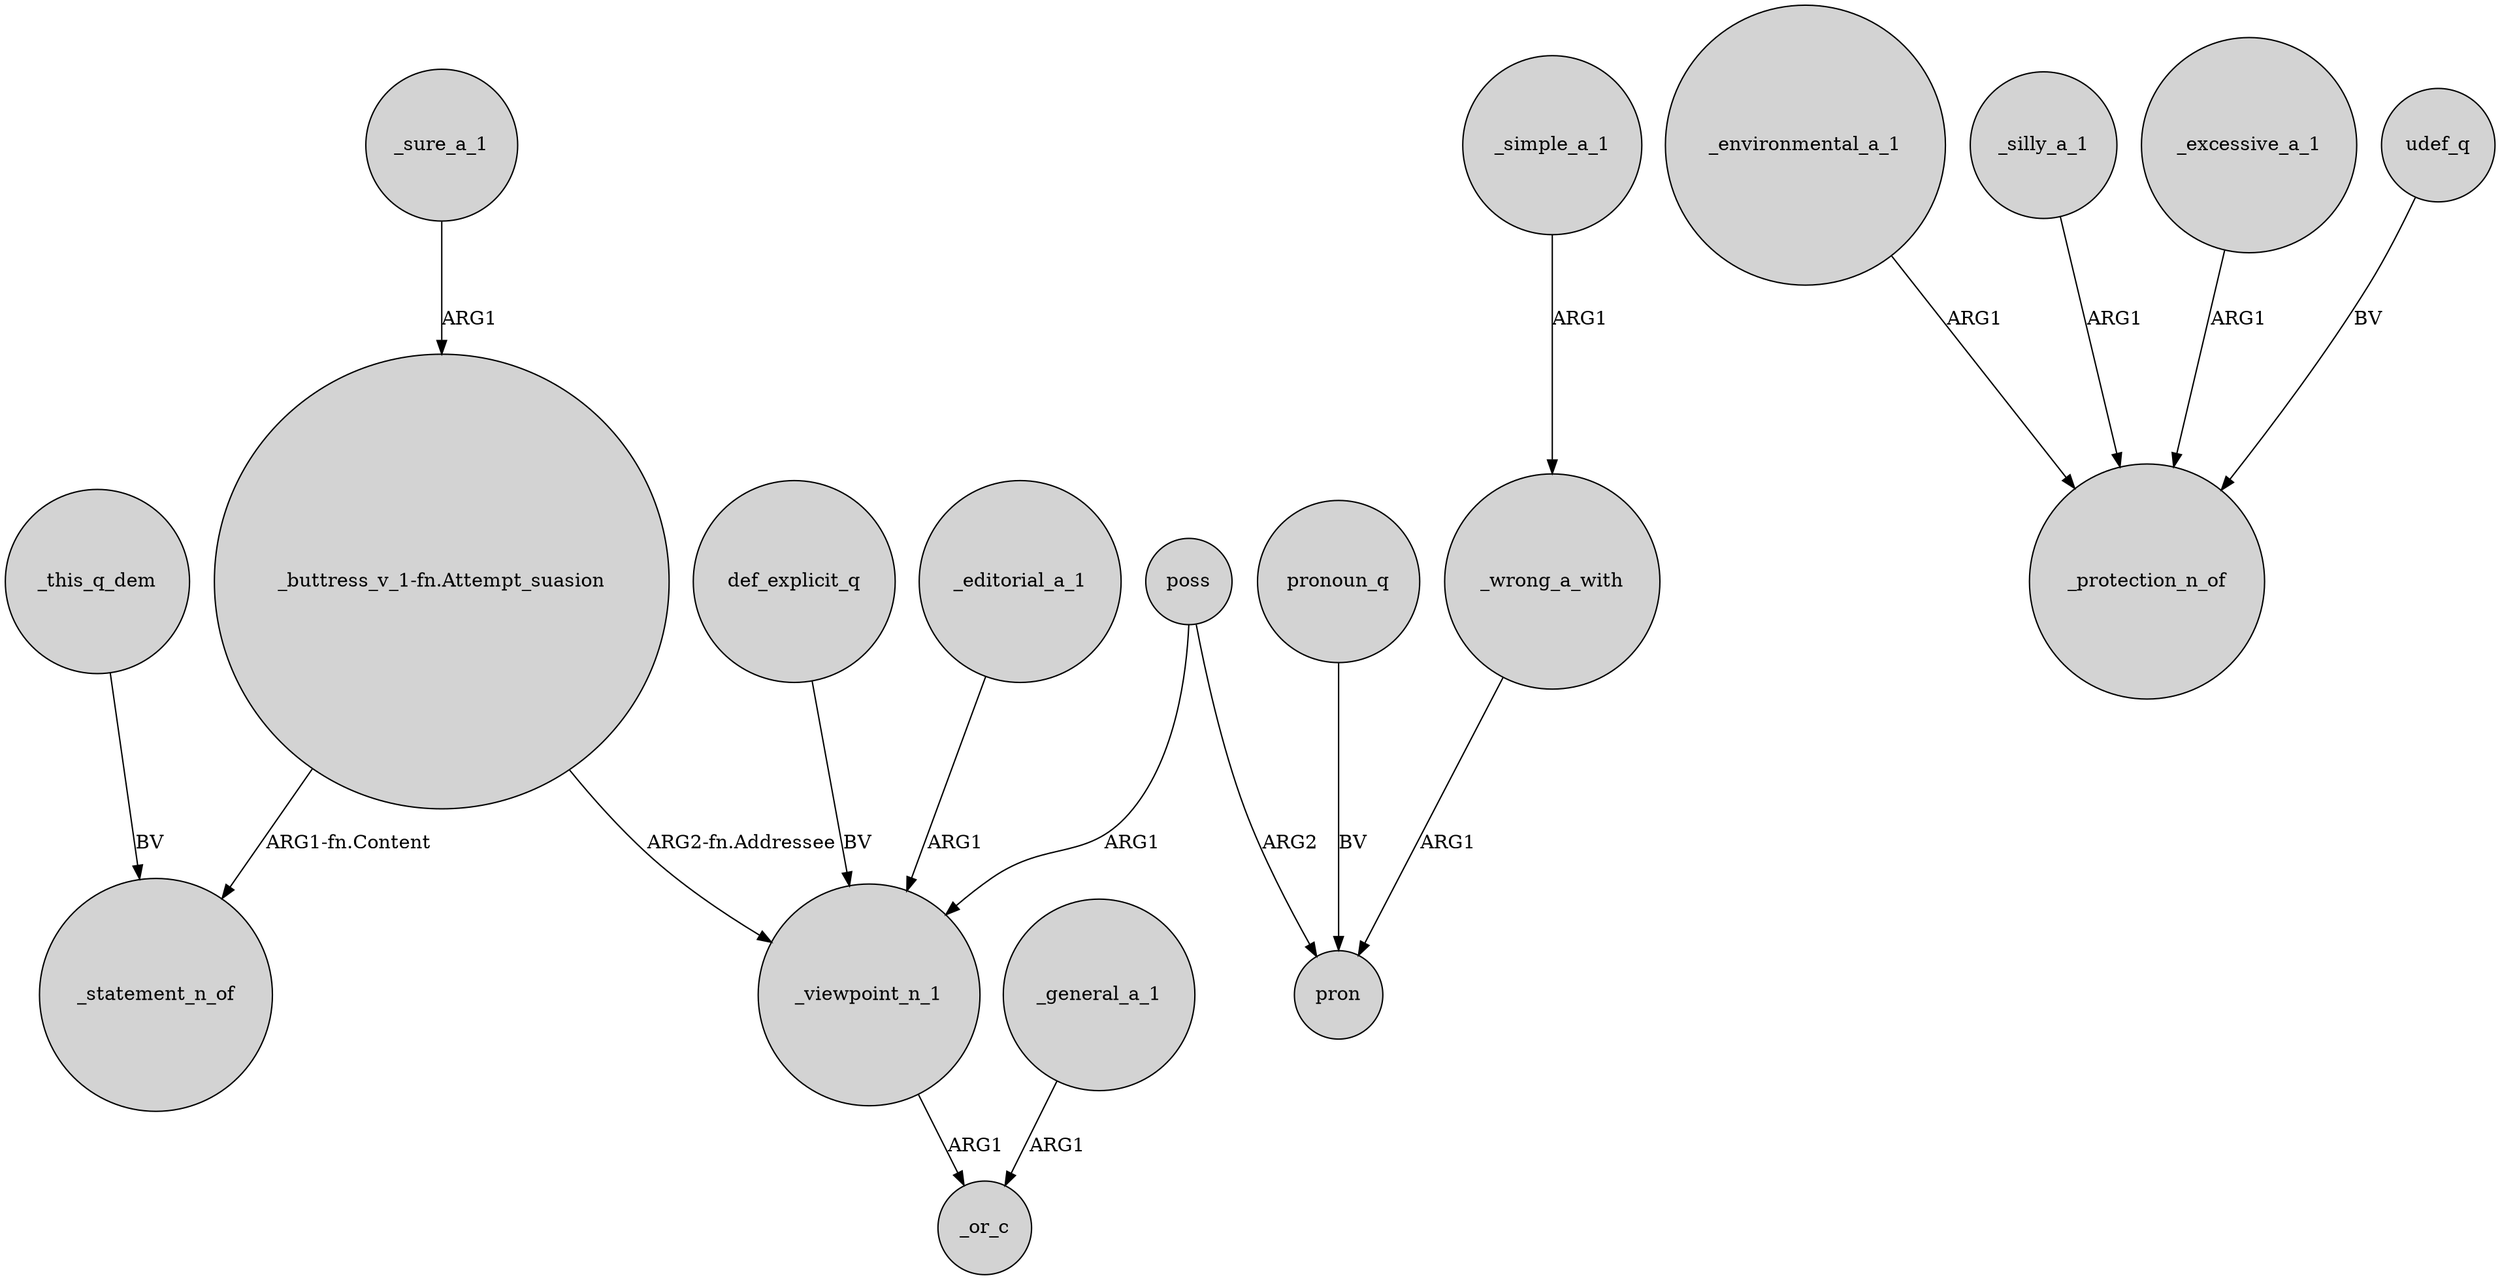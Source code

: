 digraph {
	node [shape=circle style=filled]
	_wrong_a_with -> pron [label=ARG1]
	_environmental_a_1 -> _protection_n_of [label=ARG1]
	poss -> _viewpoint_n_1 [label=ARG1]
	"_buttress_v_1-fn.Attempt_suasion" -> _statement_n_of [label="ARG1-fn.Content"]
	_this_q_dem -> _statement_n_of [label=BV]
	_viewpoint_n_1 -> _or_c [label=ARG1]
	_simple_a_1 -> _wrong_a_with [label=ARG1]
	def_explicit_q -> _viewpoint_n_1 [label=BV]
	_silly_a_1 -> _protection_n_of [label=ARG1]
	_editorial_a_1 -> _viewpoint_n_1 [label=ARG1]
	_general_a_1 -> _or_c [label=ARG1]
	"_buttress_v_1-fn.Attempt_suasion" -> _viewpoint_n_1 [label="ARG2-fn.Addressee"]
	_excessive_a_1 -> _protection_n_of [label=ARG1]
	pronoun_q -> pron [label=BV]
	_sure_a_1 -> "_buttress_v_1-fn.Attempt_suasion" [label=ARG1]
	poss -> pron [label=ARG2]
	udef_q -> _protection_n_of [label=BV]
}
